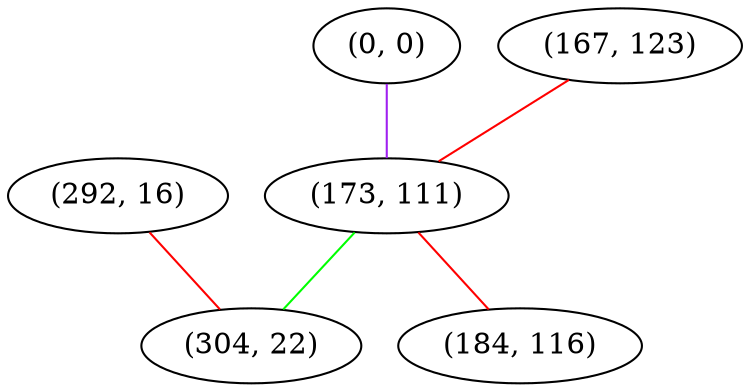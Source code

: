 graph "" {
"(0, 0)";
"(167, 123)";
"(173, 111)";
"(292, 16)";
"(304, 22)";
"(184, 116)";
"(0, 0)" -- "(173, 111)"  [color=purple, key=0, weight=4];
"(167, 123)" -- "(173, 111)"  [color=red, key=0, weight=1];
"(173, 111)" -- "(304, 22)"  [color=green, key=0, weight=2];
"(173, 111)" -- "(184, 116)"  [color=red, key=0, weight=1];
"(292, 16)" -- "(304, 22)"  [color=red, key=0, weight=1];
}
